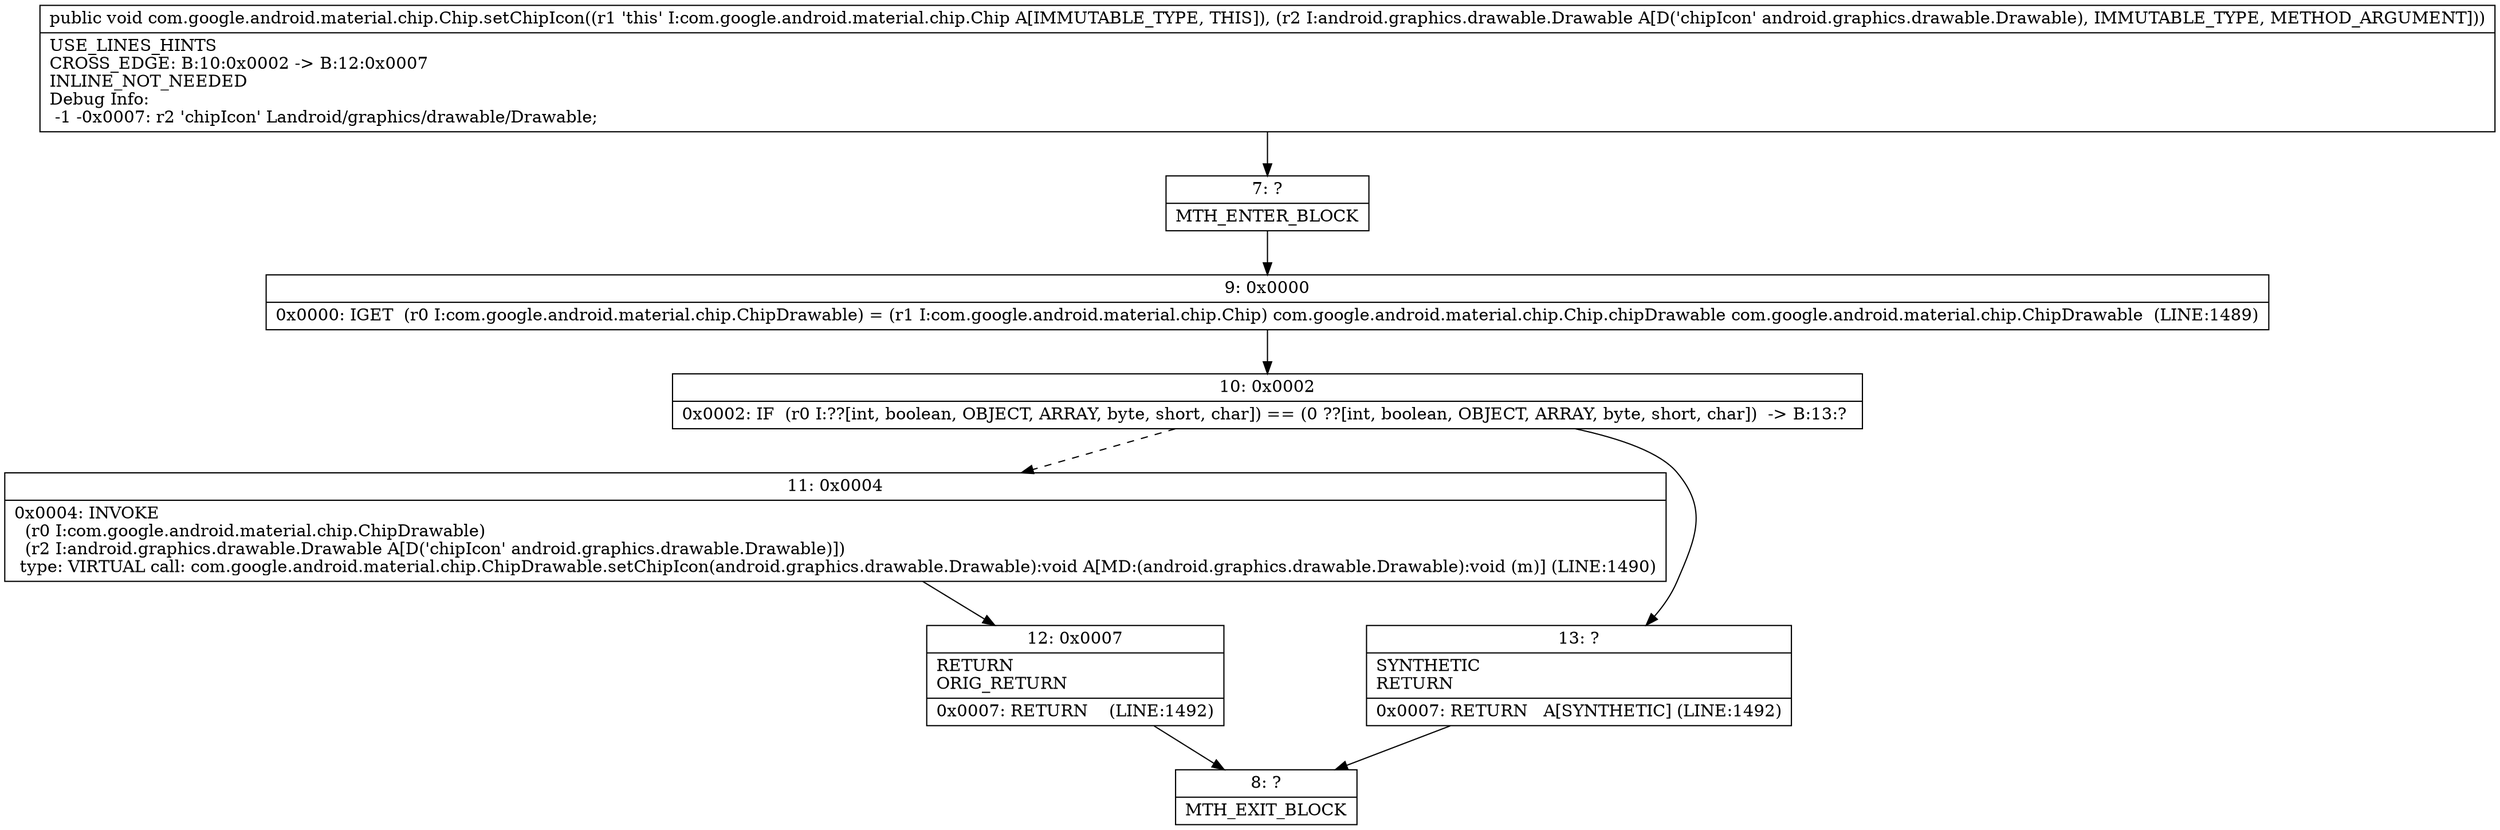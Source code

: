 digraph "CFG forcom.google.android.material.chip.Chip.setChipIcon(Landroid\/graphics\/drawable\/Drawable;)V" {
Node_7 [shape=record,label="{7\:\ ?|MTH_ENTER_BLOCK\l}"];
Node_9 [shape=record,label="{9\:\ 0x0000|0x0000: IGET  (r0 I:com.google.android.material.chip.ChipDrawable) = (r1 I:com.google.android.material.chip.Chip) com.google.android.material.chip.Chip.chipDrawable com.google.android.material.chip.ChipDrawable  (LINE:1489)\l}"];
Node_10 [shape=record,label="{10\:\ 0x0002|0x0002: IF  (r0 I:??[int, boolean, OBJECT, ARRAY, byte, short, char]) == (0 ??[int, boolean, OBJECT, ARRAY, byte, short, char])  \-\> B:13:? \l}"];
Node_11 [shape=record,label="{11\:\ 0x0004|0x0004: INVOKE  \l  (r0 I:com.google.android.material.chip.ChipDrawable)\l  (r2 I:android.graphics.drawable.Drawable A[D('chipIcon' android.graphics.drawable.Drawable)])\l type: VIRTUAL call: com.google.android.material.chip.ChipDrawable.setChipIcon(android.graphics.drawable.Drawable):void A[MD:(android.graphics.drawable.Drawable):void (m)] (LINE:1490)\l}"];
Node_12 [shape=record,label="{12\:\ 0x0007|RETURN\lORIG_RETURN\l|0x0007: RETURN    (LINE:1492)\l}"];
Node_8 [shape=record,label="{8\:\ ?|MTH_EXIT_BLOCK\l}"];
Node_13 [shape=record,label="{13\:\ ?|SYNTHETIC\lRETURN\l|0x0007: RETURN   A[SYNTHETIC] (LINE:1492)\l}"];
MethodNode[shape=record,label="{public void com.google.android.material.chip.Chip.setChipIcon((r1 'this' I:com.google.android.material.chip.Chip A[IMMUTABLE_TYPE, THIS]), (r2 I:android.graphics.drawable.Drawable A[D('chipIcon' android.graphics.drawable.Drawable), IMMUTABLE_TYPE, METHOD_ARGUMENT]))  | USE_LINES_HINTS\lCROSS_EDGE: B:10:0x0002 \-\> B:12:0x0007\lINLINE_NOT_NEEDED\lDebug Info:\l  \-1 \-0x0007: r2 'chipIcon' Landroid\/graphics\/drawable\/Drawable;\l}"];
MethodNode -> Node_7;Node_7 -> Node_9;
Node_9 -> Node_10;
Node_10 -> Node_11[style=dashed];
Node_10 -> Node_13;
Node_11 -> Node_12;
Node_12 -> Node_8;
Node_13 -> Node_8;
}

